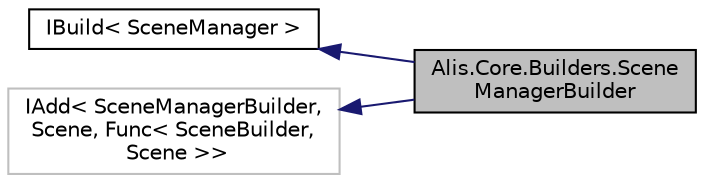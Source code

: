 digraph "Alis.Core.Builders.SceneManagerBuilder"
{
 // LATEX_PDF_SIZE
  edge [fontname="Helvetica",fontsize="10",labelfontname="Helvetica",labelfontsize="10"];
  node [fontname="Helvetica",fontsize="10",shape=record];
  rankdir="LR";
  Node1 [label="Alis.Core.Builders.Scene\lManagerBuilder",height=0.2,width=0.4,color="black", fillcolor="grey75", style="filled", fontcolor="black",tooltip="The scene manager builder class"];
  Node2 -> Node1 [dir="back",color="midnightblue",fontsize="10",style="solid",fontname="Helvetica"];
  Node2 [label="IBuild\< SceneManager \>",height=0.2,width=0.4,color="black", fillcolor="white", style="filled",URL="$interface_alis_1_1_fluent_api_1_1_i_build.html",tooltip=" "];
  Node3 -> Node1 [dir="back",color="midnightblue",fontsize="10",style="solid",fontname="Helvetica"];
  Node3 [label="IAdd\< SceneManagerBuilder,\l Scene, Func\< SceneBuilder,\l Scene \>\>",height=0.2,width=0.4,color="grey75", fillcolor="white", style="filled",tooltip=" "];
}
